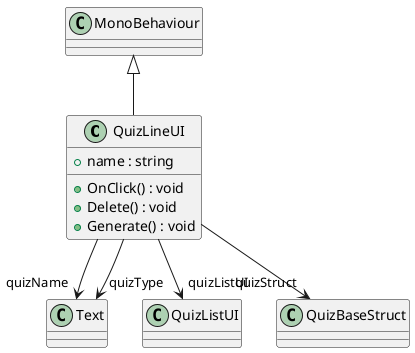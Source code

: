 @startuml
class QuizLineUI {
    + name : string
    + OnClick() : void
    + Delete() : void
    + Generate() : void
}
MonoBehaviour <|-- QuizLineUI
QuizLineUI --> "quizName" Text
QuizLineUI --> "quizType" Text
QuizLineUI --> "quizListUI" QuizListUI
QuizLineUI --> "quizStruct" QuizBaseStruct
@enduml
